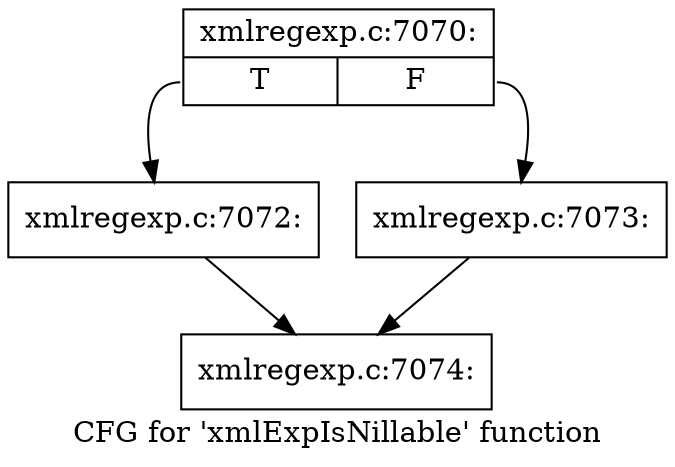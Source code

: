 digraph "CFG for 'xmlExpIsNillable' function" {
	label="CFG for 'xmlExpIsNillable' function";

	Node0x39e95f0 [shape=record,label="{xmlregexp.c:7070:|{<s0>T|<s1>F}}"];
	Node0x39e95f0:s0 -> Node0x39e7210;
	Node0x39e95f0:s1 -> Node0x39e7260;
	Node0x39e7210 [shape=record,label="{xmlregexp.c:7072:}"];
	Node0x39e7210 -> Node0x39e9720;
	Node0x39e7260 [shape=record,label="{xmlregexp.c:7073:}"];
	Node0x39e7260 -> Node0x39e9720;
	Node0x39e9720 [shape=record,label="{xmlregexp.c:7074:}"];
}

